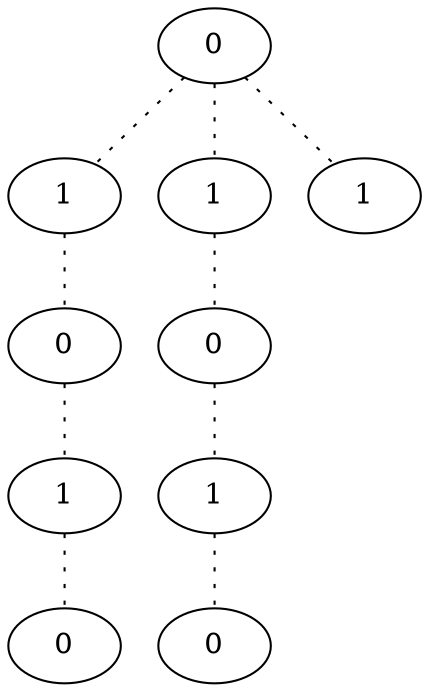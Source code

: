 graph {
a0[label=0];
a1[label=1];
a2[label=0];
a3[label=1];
a4[label=0];
a5[label=1];
a6[label=0];
a7[label=1];
a8[label=0];
a9[label=1];
a0 -- a1 [style=dotted];
a0 -- a5 [style=dotted];
a0 -- a9 [style=dotted];
a1 -- a2 [style=dotted];
a2 -- a3 [style=dotted];
a3 -- a4 [style=dotted];
a5 -- a6 [style=dotted];
a6 -- a7 [style=dotted];
a7 -- a8 [style=dotted];
}
